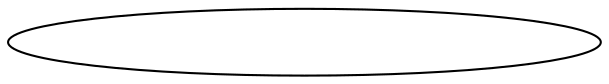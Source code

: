 digraph SubRoadmap {
    algorithm [label="<algorithmExplainedz>", image="assets/algorithmExplainedz.png", width=0.01, height=0.01, labelloc=b, fontcolor=white, fontname="Helvetica-bold"];
/*end*/}